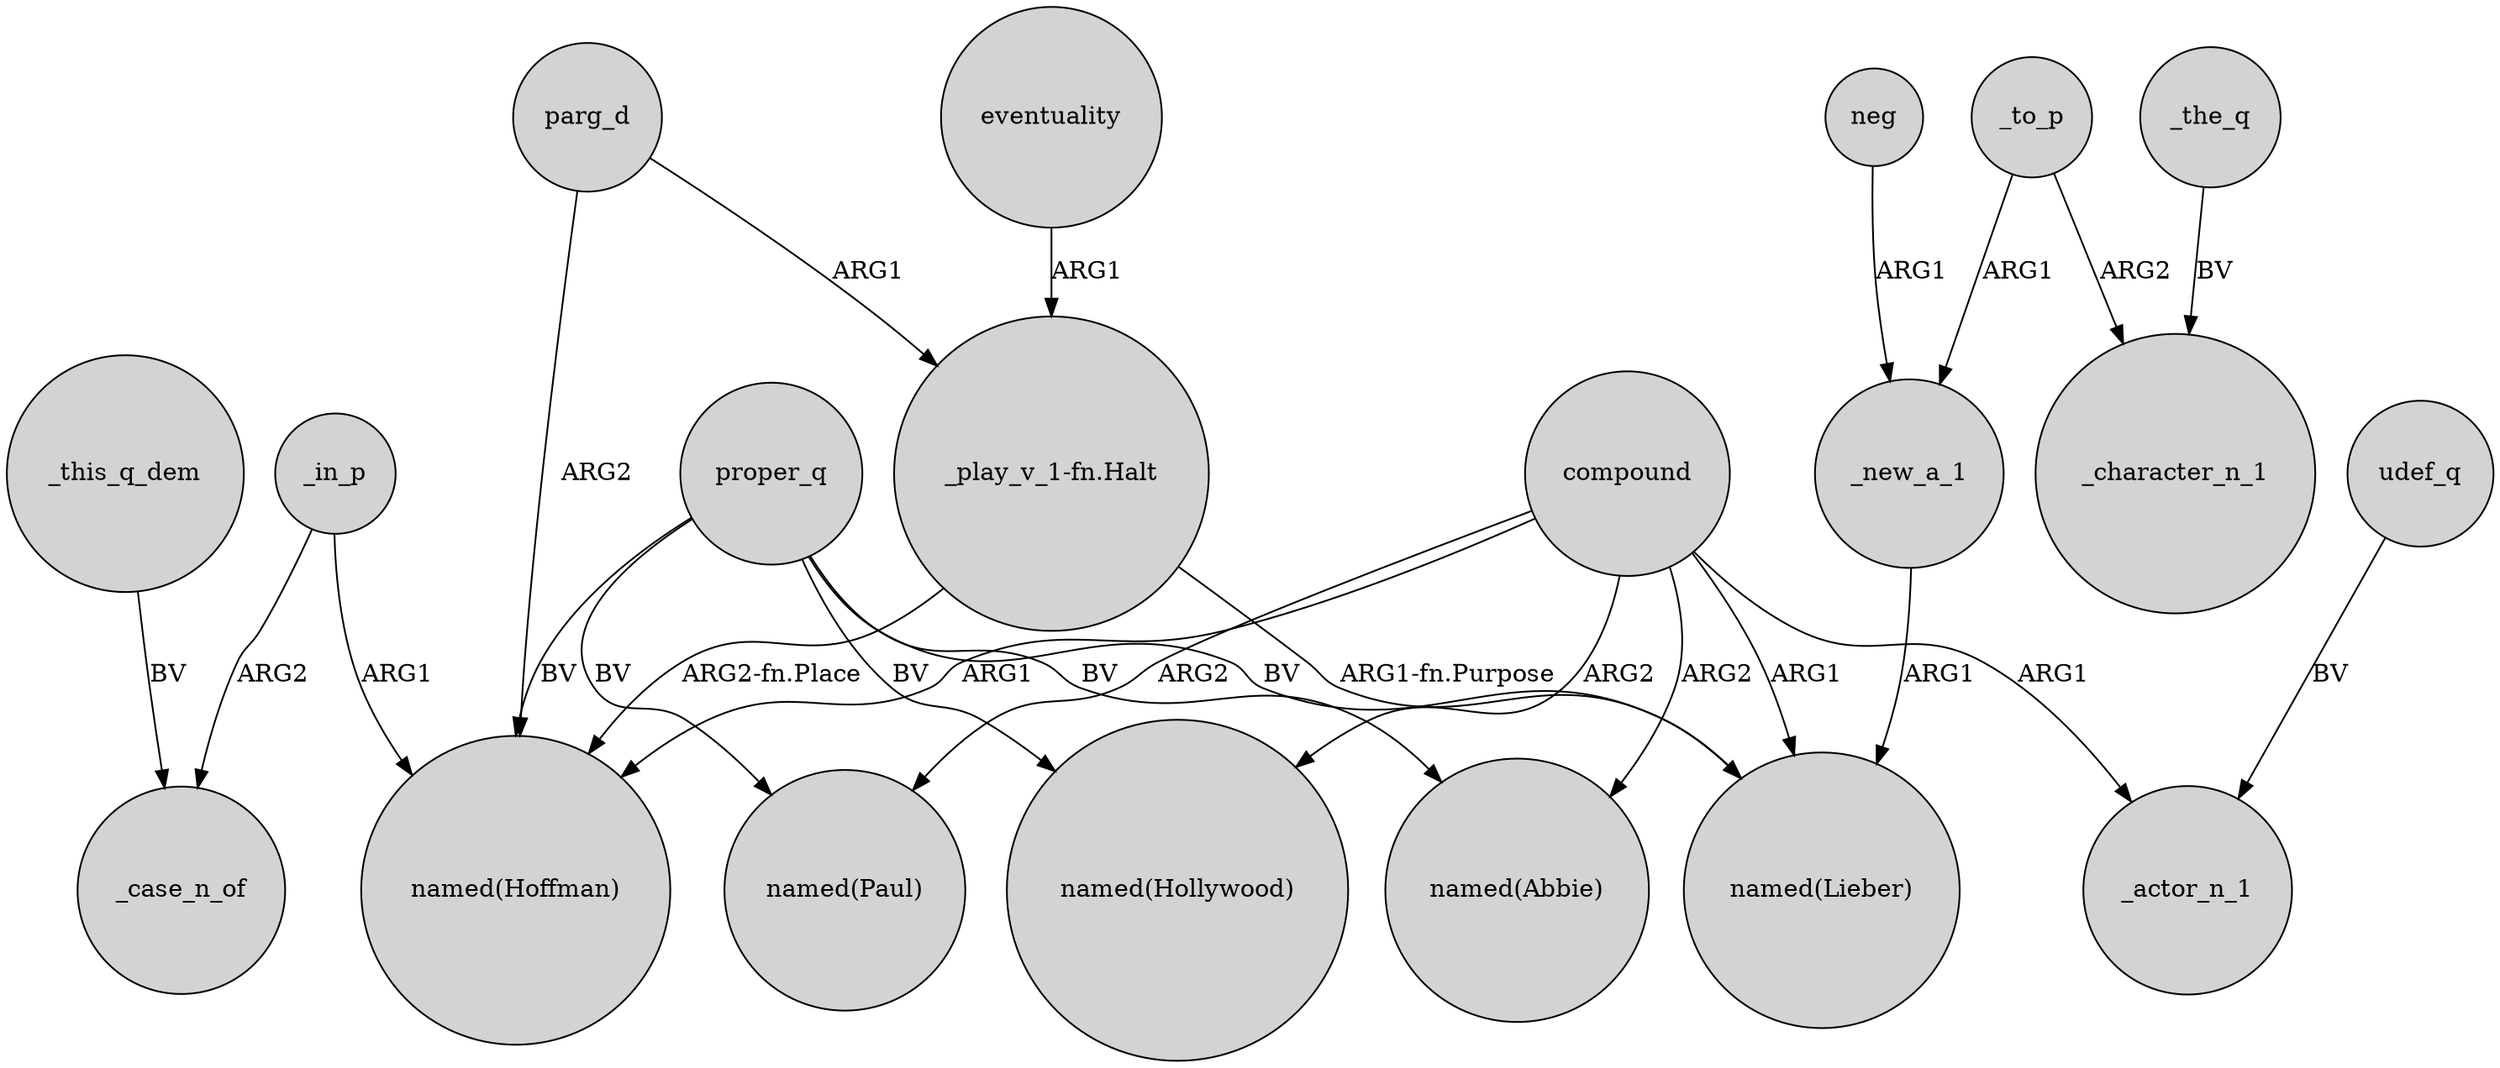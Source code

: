 digraph {
	node [shape=circle style=filled]
	_this_q_dem -> _case_n_of [label=BV]
	neg -> _new_a_1 [label=ARG1]
	proper_q -> "named(Hollywood)" [label=BV]
	proper_q -> "named(Hoffman)" [label=BV]
	compound -> "named(Paul)" [label=ARG2]
	parg_d -> "_play_v_1-fn.Halt" [label=ARG1]
	_new_a_1 -> "named(Lieber)" [label=ARG1]
	eventuality -> "_play_v_1-fn.Halt" [label=ARG1]
	proper_q -> "named(Lieber)" [label=BV]
	_to_p -> _character_n_1 [label=ARG2]
	"_play_v_1-fn.Halt" -> "named(Hoffman)" [label="ARG2-fn.Place"]
	"_play_v_1-fn.Halt" -> "named(Lieber)" [label="ARG1-fn.Purpose"]
	proper_q -> "named(Paul)" [label=BV]
	_in_p -> "named(Hoffman)" [label=ARG1]
	compound -> "named(Abbie)" [label=ARG2]
	_to_p -> _new_a_1 [label=ARG1]
	_in_p -> _case_n_of [label=ARG2]
	parg_d -> "named(Hoffman)" [label=ARG2]
	_the_q -> _character_n_1 [label=BV]
	proper_q -> "named(Abbie)" [label=BV]
	compound -> "named(Hoffman)" [label=ARG1]
	compound -> _actor_n_1 [label=ARG1]
	udef_q -> _actor_n_1 [label=BV]
	compound -> "named(Hollywood)" [label=ARG2]
	compound -> "named(Lieber)" [label=ARG1]
}
